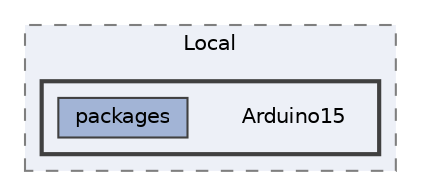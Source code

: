 digraph "C:/Users/Will/AppData/Local/Arduino15"
{
 // LATEX_PDF_SIZE
  bgcolor="transparent";
  edge [fontname=Helvetica,fontsize=10,labelfontname=Helvetica,labelfontsize=10];
  node [fontname=Helvetica,fontsize=10,shape=box,height=0.2,width=0.4];
  compound=true
  subgraph clusterdir_f394ec1e447942e556e794b67308cbd2 {
    graph [ bgcolor="#edf0f7", pencolor="grey50", label="Local", fontname=Helvetica,fontsize=10 style="filled,dashed", URL="dir_f394ec1e447942e556e794b67308cbd2.html",tooltip=""]
  subgraph clusterdir_c11a3b8e9600d73dba24763eaf73d086 {
    graph [ bgcolor="#edf0f7", pencolor="grey25", label="", fontname=Helvetica,fontsize=10 style="filled,bold", URL="dir_c11a3b8e9600d73dba24763eaf73d086.html",tooltip=""]
    dir_c11a3b8e9600d73dba24763eaf73d086 [shape=plaintext, label="Arduino15"];
  dir_686e5a742523f6c2e406ce3138607834 [label="packages", fillcolor="#a2b4d6", color="grey25", style="filled", URL="dir_686e5a742523f6c2e406ce3138607834.html",tooltip=""];
  }
  }
}
